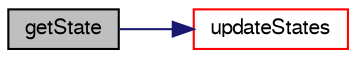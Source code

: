 digraph "getState"
{
  bgcolor="transparent";
  edge [fontname="FreeSans",fontsize="10",labelfontname="FreeSans",labelfontsize="10"];
  node [fontname="FreeSans",fontsize="10",shape=record];
  rankdir="LR";
  Node19 [label="getState",height=0.2,width=0.4,color="black", fillcolor="grey75", style="filled", fontcolor="black"];
  Node19 -> Node20 [color="midnightblue",fontsize="10",style="solid",fontname="FreeSans"];
  Node20 [label="updateStates",height=0.2,width=0.4,color="red",URL="$a28526.html#ac38a777da12c7343e8414b4f20c1ce69",tooltip="Check state of all files. Updates state_. "];
}
